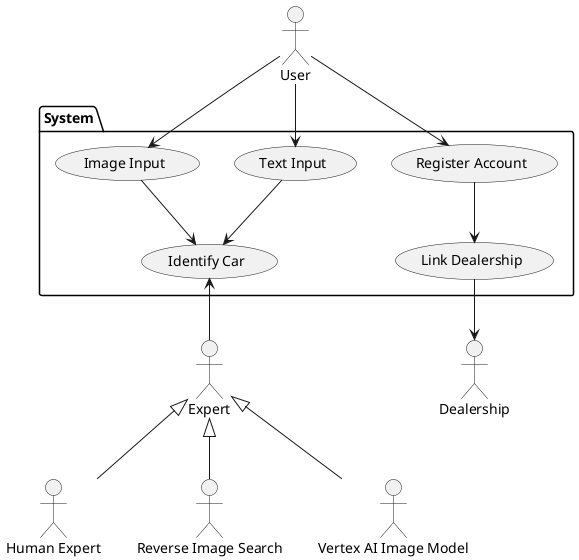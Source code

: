 @startuml
actor User
actor "Human Expert" as HumanExpert
actor Dealership
actor "Reverse Image Search" as ReverseImageSearch
actor "Vertex AI Image Model" as VertexAIImageModel
actor Expert

package System {
    usecase "Text Input" as TextInput
    usecase "Image Input" as ImageInput
    usecase "Identify Car" as IdentifyCar
    usecase "Register Account" as RegisterAccount
    usecase "Link Dealership" as LinkDealership
}

User --> TextInput
User --> ImageInput
TextInput --> IdentifyCar
ImageInput --> IdentifyCar
IdentifyCar <-- Expert
Expert <|-- HumanExpert
Expert <|-- ReverseImageSearch
Expert <|-- VertexAIImageModel

User --> RegisterAccount
RegisterAccount --> LinkDealership
LinkDealership --> Dealership
@enduml